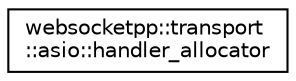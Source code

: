 digraph "Graphical Class Hierarchy"
{
  edge [fontname="Helvetica",fontsize="10",labelfontname="Helvetica",labelfontsize="10"];
  node [fontname="Helvetica",fontsize="10",shape=record];
  rankdir="LR";
  Node0 [label="websocketpp::transport\l::asio::handler_allocator",height=0.2,width=0.4,color="black", fillcolor="white", style="filled",URL="$classwebsocketpp_1_1transport_1_1asio_1_1handler__allocator.html"];
}
